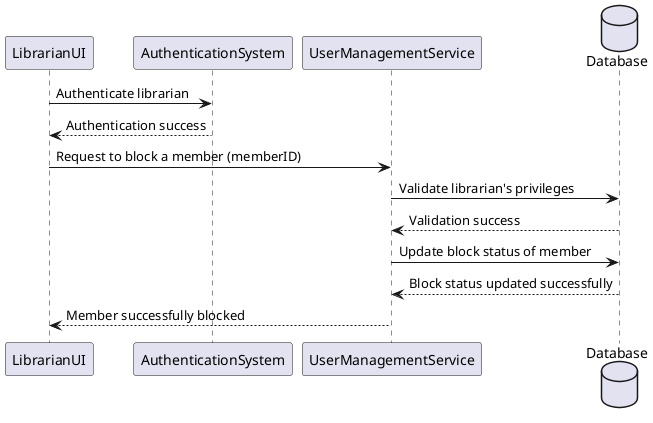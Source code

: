@startuml

participant LibrarianUI as UI
participant AuthenticationSystem as Auth
participant UserManagementService as UM
database Database as DB

UI -> Auth : Authenticate librarian
Auth --> UI : Authentication success

UI -> UM : Request to block a member (memberID)
UM -> DB : Validate librarian's privileges
DB --> UM : Validation success

UM -> DB : Update block status of member
DB --> UM : Block status updated successfully
UM --> UI : Member successfully blocked

@enduml